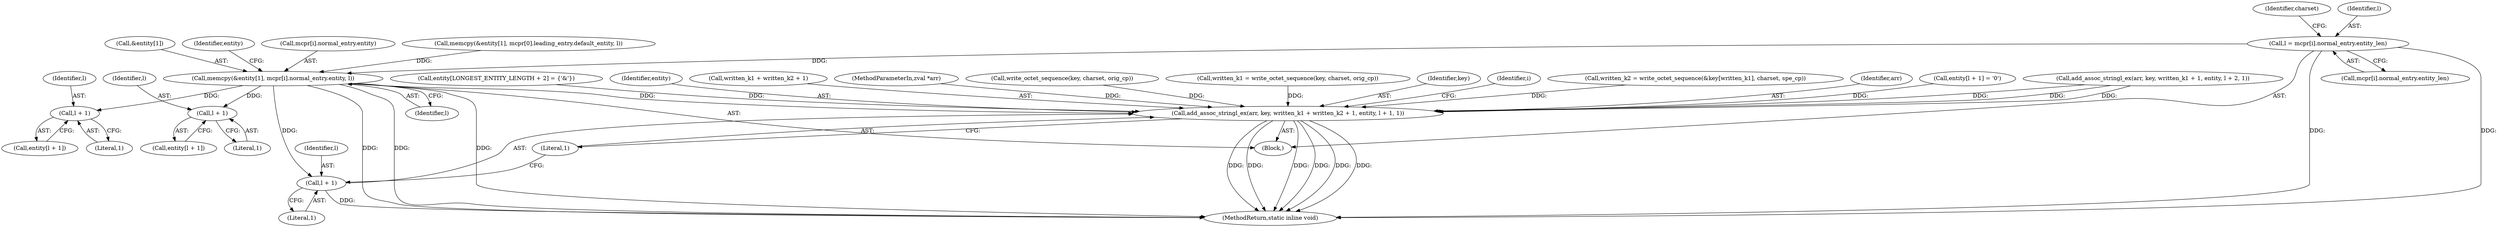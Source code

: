 digraph "0_php-src_0da8b8b801f9276359262f1ef8274c7812d3dfda?w=1_12@array" {
"1000265" [label="(Call,l = mcpr[i].normal_entry.entity_len)"];
"1000302" [label="(Call,memcpy(&entity[1], mcpr[i].normal_entry.entity, l))"];
"1000318" [label="(Call,l + 1)"];
"1000325" [label="(Call,l + 1)"];
"1000329" [label="(Call,add_assoc_stringl_ex(arr, key, written_k1 + written_k2 + 1, entity, l + 1, 1))"];
"1000338" [label="(Call,l + 1)"];
"1000251" [label="(Block,)"];
"1000340" [label="(Literal,1)"];
"1000116" [label="(Call,written_k1 = write_octet_sequence(key, charset, orig_cp))"];
"1000302" [label="(Call,memcpy(&entity[1], mcpr[i].normal_entry.entity, l))"];
"1000326" [label="(Identifier,l)"];
"1000331" [label="(Identifier,key)"];
"1000265" [label="(Call,l = mcpr[i].normal_entry.entity_len)"];
"1000320" [label="(Literal,1)"];
"1000250" [label="(Identifier,i)"];
"1000303" [label="(Call,&entity[1])"];
"1000317" [label="(Identifier,entity)"];
"1000277" [label="(Identifier,charset)"];
"1000266" [label="(Identifier,l)"];
"1000339" [label="(Identifier,l)"];
"1000293" [label="(Call,written_k2 = write_octet_sequence(&key[written_k1], charset, spe_cp))"];
"1000314" [label="(Identifier,l)"];
"1000338" [label="(Call,l + 1)"];
"1000330" [label="(Identifier,arr)"];
"1000329" [label="(Call,add_assoc_stringl_ex(arr, key, written_k1 + written_k2 + 1, entity, l + 1, 1))"];
"1000322" [label="(Call,entity[l + 1] = '\0')"];
"1000318" [label="(Call,l + 1)"];
"1000323" [label="(Call,entity[l + 1])"];
"1000307" [label="(Call,mcpr[i].normal_entry.entity)"];
"1000341" [label="(Literal,1)"];
"1000222" [label="(Call,add_assoc_stringl_ex(arr, key, written_k1 + 1, entity, l + 2, 1))"];
"1000113" [label="(Call,entity[LONGEST_ENTITY_LENGTH + 2] = {'&'})"];
"1000327" [label="(Literal,1)"];
"1000337" [label="(Identifier,entity)"];
"1000325" [label="(Call,l + 1)"];
"1000316" [label="(Call,entity[l + 1])"];
"1000319" [label="(Identifier,l)"];
"1000332" [label="(Call,written_k1 + written_k2 + 1)"];
"1000106" [label="(MethodParameterIn,zval *arr)"];
"1000267" [label="(Call,mcpr[i].normal_entry.entity_len)"];
"1000118" [label="(Call,write_octet_sequence(key, charset, orig_cp))"];
"1000342" [label="(MethodReturn,static inline void)"];
"1000202" [label="(Call,memcpy(&entity[1], mcpr[0].leading_entry.default_entity, l))"];
"1000265" -> "1000251"  [label="AST: "];
"1000265" -> "1000267"  [label="CFG: "];
"1000266" -> "1000265"  [label="AST: "];
"1000267" -> "1000265"  [label="AST: "];
"1000277" -> "1000265"  [label="CFG: "];
"1000265" -> "1000342"  [label="DDG: "];
"1000265" -> "1000342"  [label="DDG: "];
"1000265" -> "1000302"  [label="DDG: "];
"1000302" -> "1000251"  [label="AST: "];
"1000302" -> "1000314"  [label="CFG: "];
"1000303" -> "1000302"  [label="AST: "];
"1000307" -> "1000302"  [label="AST: "];
"1000314" -> "1000302"  [label="AST: "];
"1000317" -> "1000302"  [label="CFG: "];
"1000302" -> "1000342"  [label="DDG: "];
"1000302" -> "1000342"  [label="DDG: "];
"1000302" -> "1000342"  [label="DDG: "];
"1000202" -> "1000302"  [label="DDG: "];
"1000302" -> "1000318"  [label="DDG: "];
"1000302" -> "1000325"  [label="DDG: "];
"1000302" -> "1000329"  [label="DDG: "];
"1000302" -> "1000338"  [label="DDG: "];
"1000318" -> "1000316"  [label="AST: "];
"1000318" -> "1000320"  [label="CFG: "];
"1000319" -> "1000318"  [label="AST: "];
"1000320" -> "1000318"  [label="AST: "];
"1000316" -> "1000318"  [label="CFG: "];
"1000325" -> "1000323"  [label="AST: "];
"1000325" -> "1000327"  [label="CFG: "];
"1000326" -> "1000325"  [label="AST: "];
"1000327" -> "1000325"  [label="AST: "];
"1000323" -> "1000325"  [label="CFG: "];
"1000329" -> "1000251"  [label="AST: "];
"1000329" -> "1000341"  [label="CFG: "];
"1000330" -> "1000329"  [label="AST: "];
"1000331" -> "1000329"  [label="AST: "];
"1000332" -> "1000329"  [label="AST: "];
"1000337" -> "1000329"  [label="AST: "];
"1000338" -> "1000329"  [label="AST: "];
"1000341" -> "1000329"  [label="AST: "];
"1000250" -> "1000329"  [label="CFG: "];
"1000329" -> "1000342"  [label="DDG: "];
"1000329" -> "1000342"  [label="DDG: "];
"1000329" -> "1000342"  [label="DDG: "];
"1000329" -> "1000342"  [label="DDG: "];
"1000329" -> "1000342"  [label="DDG: "];
"1000329" -> "1000342"  [label="DDG: "];
"1000222" -> "1000329"  [label="DDG: "];
"1000222" -> "1000329"  [label="DDG: "];
"1000222" -> "1000329"  [label="DDG: "];
"1000106" -> "1000329"  [label="DDG: "];
"1000118" -> "1000329"  [label="DDG: "];
"1000116" -> "1000329"  [label="DDG: "];
"1000293" -> "1000329"  [label="DDG: "];
"1000322" -> "1000329"  [label="DDG: "];
"1000113" -> "1000329"  [label="DDG: "];
"1000338" -> "1000340"  [label="CFG: "];
"1000339" -> "1000338"  [label="AST: "];
"1000340" -> "1000338"  [label="AST: "];
"1000341" -> "1000338"  [label="CFG: "];
"1000338" -> "1000342"  [label="DDG: "];
}
